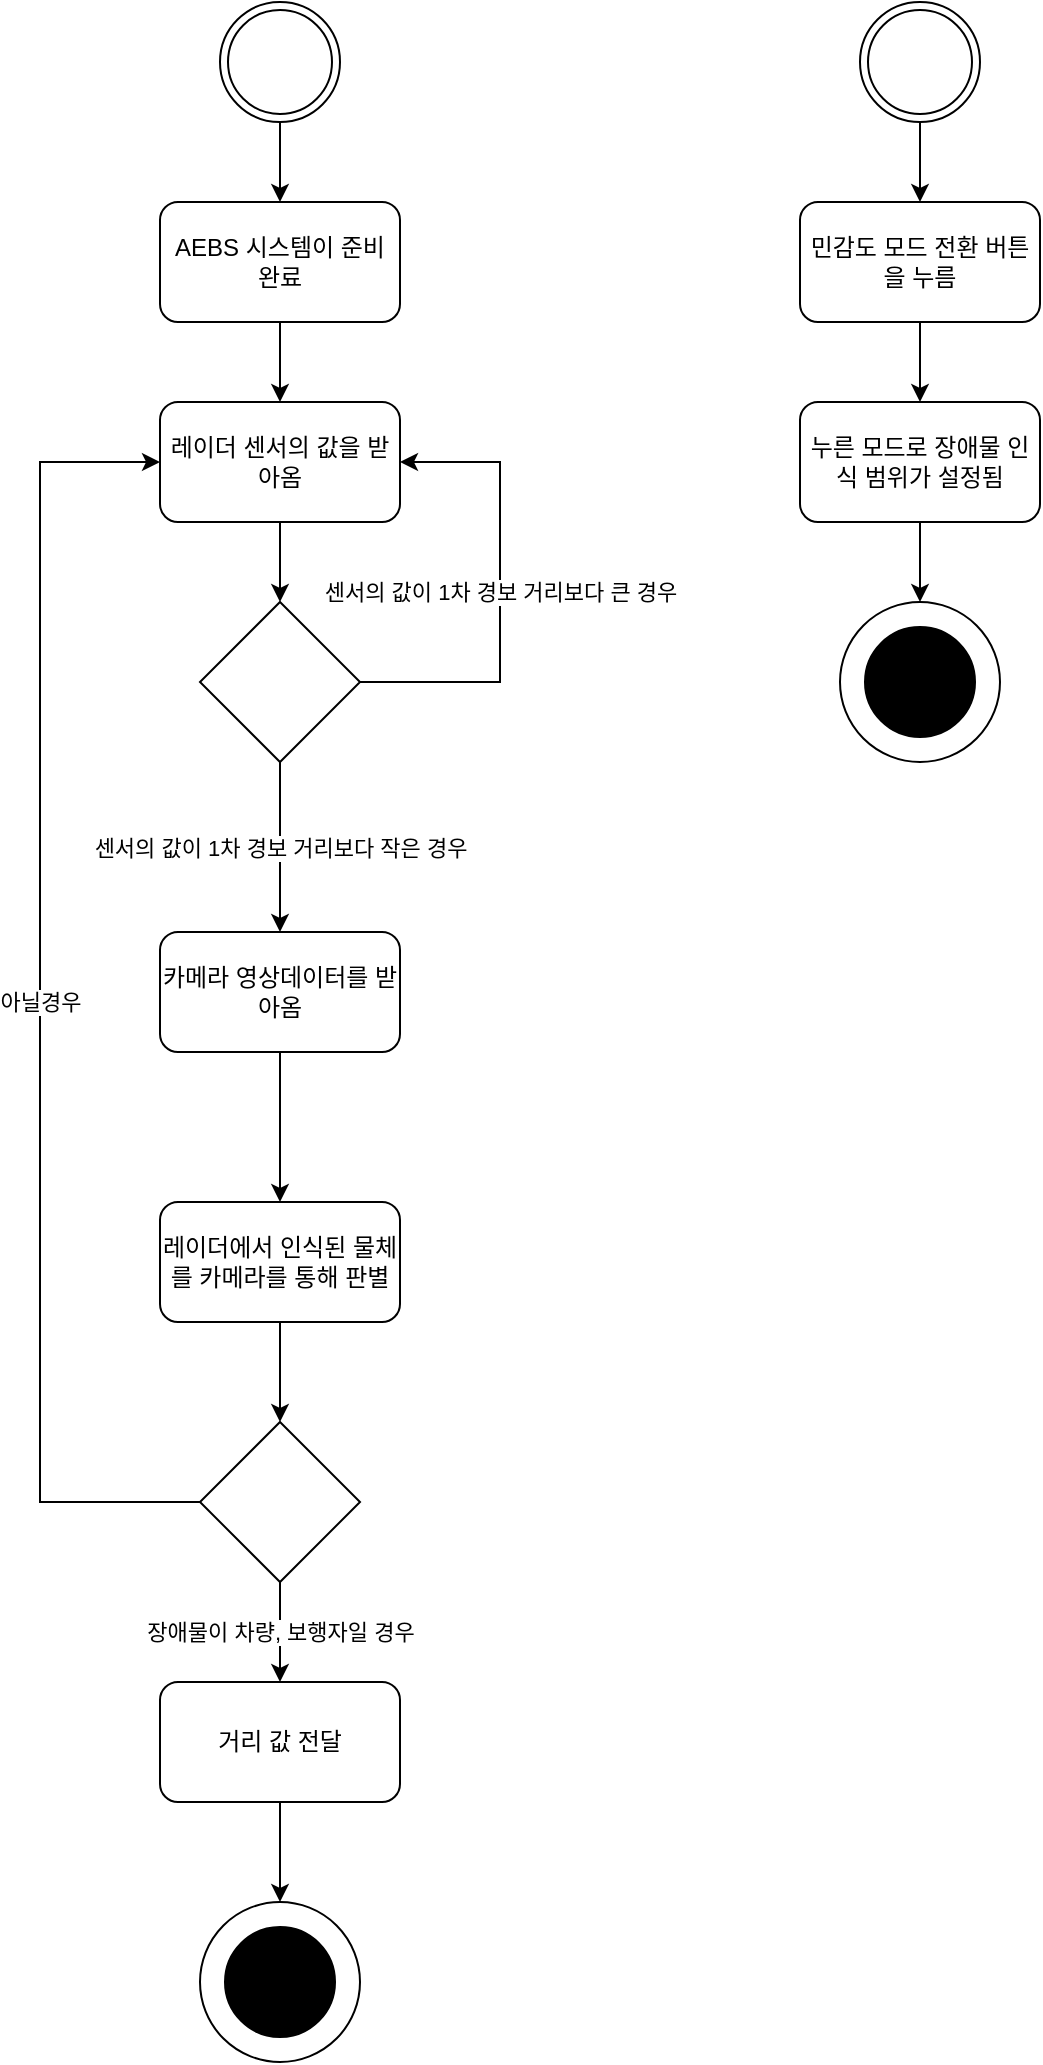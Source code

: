 <mxfile version="15.5.8" type="github">
  <diagram id="C5RBs43oDa-KdzZeNtuy" name="Page-1">
    <mxGraphModel dx="786" dy="512" grid="1" gridSize="10" guides="1" tooltips="1" connect="1" arrows="1" fold="1" page="1" pageScale="1" pageWidth="827" pageHeight="1169" math="0" shadow="0">
      <root>
        <mxCell id="WIyWlLk6GJQsqaUBKTNV-0" />
        <mxCell id="WIyWlLk6GJQsqaUBKTNV-1" parent="WIyWlLk6GJQsqaUBKTNV-0" />
        <mxCell id="M6CRa6C9gS7eQd0ybPrr-2" style="edgeStyle=orthogonalEdgeStyle;rounded=0;orthogonalLoop=1;jettySize=auto;html=1;" parent="WIyWlLk6GJQsqaUBKTNV-1" source="M6CRa6C9gS7eQd0ybPrr-0" target="M6CRa6C9gS7eQd0ybPrr-1" edge="1">
          <mxGeometry relative="1" as="geometry" />
        </mxCell>
        <mxCell id="M6CRa6C9gS7eQd0ybPrr-0" value="" style="ellipse;shape=doubleEllipse;whiteSpace=wrap;html=1;aspect=fixed;" parent="WIyWlLk6GJQsqaUBKTNV-1" vertex="1">
          <mxGeometry x="400" y="60" width="60" height="60" as="geometry" />
        </mxCell>
        <mxCell id="M6CRa6C9gS7eQd0ybPrr-6" style="edgeStyle=orthogonalEdgeStyle;rounded=0;orthogonalLoop=1;jettySize=auto;html=1;" parent="WIyWlLk6GJQsqaUBKTNV-1" source="M6CRa6C9gS7eQd0ybPrr-1" target="M6CRa6C9gS7eQd0ybPrr-3" edge="1">
          <mxGeometry relative="1" as="geometry" />
        </mxCell>
        <mxCell id="M6CRa6C9gS7eQd0ybPrr-1" value="AEBS 시스템이 준비 완료" style="rounded=1;whiteSpace=wrap;html=1;" parent="WIyWlLk6GJQsqaUBKTNV-1" vertex="1">
          <mxGeometry x="370" y="160" width="120" height="60" as="geometry" />
        </mxCell>
        <mxCell id="M6CRa6C9gS7eQd0ybPrr-8" style="edgeStyle=orthogonalEdgeStyle;rounded=0;orthogonalLoop=1;jettySize=auto;html=1;" parent="WIyWlLk6GJQsqaUBKTNV-1" source="M6CRa6C9gS7eQd0ybPrr-3" target="M6CRa6C9gS7eQd0ybPrr-7" edge="1">
          <mxGeometry relative="1" as="geometry" />
        </mxCell>
        <mxCell id="M6CRa6C9gS7eQd0ybPrr-3" value="레이더 센서의 값을 받아옴" style="rounded=1;whiteSpace=wrap;html=1;" parent="WIyWlLk6GJQsqaUBKTNV-1" vertex="1">
          <mxGeometry x="370" y="260" width="120" height="60" as="geometry" />
        </mxCell>
        <mxCell id="M6CRa6C9gS7eQd0ybPrr-10" style="edgeStyle=orthogonalEdgeStyle;rounded=0;orthogonalLoop=1;jettySize=auto;html=1;" parent="WIyWlLk6GJQsqaUBKTNV-1" source="M6CRa6C9gS7eQd0ybPrr-7" edge="1">
          <mxGeometry relative="1" as="geometry">
            <mxPoint x="430" y="490" as="targetPoint" />
          </mxGeometry>
        </mxCell>
        <mxCell id="M6CRa6C9gS7eQd0ybPrr-20" value="센서의 값이 1차 경보 거리보다 작은 경우" style="edgeStyle=orthogonalEdgeStyle;rounded=0;orthogonalLoop=1;jettySize=auto;html=1;" parent="WIyWlLk6GJQsqaUBKTNV-1" source="M6CRa6C9gS7eQd0ybPrr-7" target="M6CRa6C9gS7eQd0ybPrr-21" edge="1">
          <mxGeometry relative="1" as="geometry">
            <mxPoint x="430" y="490" as="targetPoint" />
          </mxGeometry>
        </mxCell>
        <mxCell id="M6CRa6C9gS7eQd0ybPrr-25" value="센서의 값이 1차 경보 거리보다 큰 경우" style="edgeStyle=orthogonalEdgeStyle;rounded=0;orthogonalLoop=1;jettySize=auto;html=1;entryX=1;entryY=0.5;entryDx=0;entryDy=0;" parent="WIyWlLk6GJQsqaUBKTNV-1" source="M6CRa6C9gS7eQd0ybPrr-7" target="M6CRa6C9gS7eQd0ybPrr-3" edge="1">
          <mxGeometry relative="1" as="geometry">
            <Array as="points">
              <mxPoint x="540" y="400" />
              <mxPoint x="540" y="290" />
            </Array>
          </mxGeometry>
        </mxCell>
        <mxCell id="M6CRa6C9gS7eQd0ybPrr-7" value="" style="rhombus;whiteSpace=wrap;html=1;" parent="WIyWlLk6GJQsqaUBKTNV-1" vertex="1">
          <mxGeometry x="390" y="360" width="80" height="80" as="geometry" />
        </mxCell>
        <mxCell id="M6CRa6C9gS7eQd0ybPrr-11" style="edgeStyle=orthogonalEdgeStyle;rounded=0;orthogonalLoop=1;jettySize=auto;html=1;" parent="WIyWlLk6GJQsqaUBKTNV-1" source="M6CRa6C9gS7eQd0ybPrr-12" target="M6CRa6C9gS7eQd0ybPrr-14" edge="1">
          <mxGeometry relative="1" as="geometry" />
        </mxCell>
        <mxCell id="M6CRa6C9gS7eQd0ybPrr-12" value="" style="ellipse;shape=doubleEllipse;whiteSpace=wrap;html=1;aspect=fixed;" parent="WIyWlLk6GJQsqaUBKTNV-1" vertex="1">
          <mxGeometry x="720" y="60" width="60" height="60" as="geometry" />
        </mxCell>
        <mxCell id="M6CRa6C9gS7eQd0ybPrr-13" style="edgeStyle=orthogonalEdgeStyle;rounded=0;orthogonalLoop=1;jettySize=auto;html=1;" parent="WIyWlLk6GJQsqaUBKTNV-1" source="M6CRa6C9gS7eQd0ybPrr-14" target="M6CRa6C9gS7eQd0ybPrr-16" edge="1">
          <mxGeometry relative="1" as="geometry" />
        </mxCell>
        <mxCell id="M6CRa6C9gS7eQd0ybPrr-14" value="민감도 모드 전환 버튼을 누름" style="rounded=1;whiteSpace=wrap;html=1;" parent="WIyWlLk6GJQsqaUBKTNV-1" vertex="1">
          <mxGeometry x="690" y="160" width="120" height="60" as="geometry" />
        </mxCell>
        <mxCell id="M6CRa6C9gS7eQd0ybPrr-38" style="edgeStyle=orthogonalEdgeStyle;rounded=0;orthogonalLoop=1;jettySize=auto;html=1;entryX=0.5;entryY=0;entryDx=0;entryDy=0;" parent="WIyWlLk6GJQsqaUBKTNV-1" source="M6CRa6C9gS7eQd0ybPrr-16" target="M6CRa6C9gS7eQd0ybPrr-37" edge="1">
          <mxGeometry relative="1" as="geometry" />
        </mxCell>
        <mxCell id="M6CRa6C9gS7eQd0ybPrr-16" value="누른 모드로 장애물 인식 범위가 설정됨" style="rounded=1;whiteSpace=wrap;html=1;" parent="WIyWlLk6GJQsqaUBKTNV-1" vertex="1">
          <mxGeometry x="690" y="260" width="120" height="60" as="geometry" />
        </mxCell>
        <mxCell id="M6CRa6C9gS7eQd0ybPrr-24" style="edgeStyle=orthogonalEdgeStyle;rounded=0;orthogonalLoop=1;jettySize=auto;html=1;startArrow=none;" parent="WIyWlLk6GJQsqaUBKTNV-1" source="M6CRa6C9gS7eQd0ybPrr-28" target="M6CRa6C9gS7eQd0ybPrr-23" edge="1">
          <mxGeometry relative="1" as="geometry" />
        </mxCell>
        <mxCell id="M6CRa6C9gS7eQd0ybPrr-30" style="edgeStyle=orthogonalEdgeStyle;rounded=0;orthogonalLoop=1;jettySize=auto;html=1;" parent="WIyWlLk6GJQsqaUBKTNV-1" source="M6CRa6C9gS7eQd0ybPrr-21" target="M6CRa6C9gS7eQd0ybPrr-28" edge="1">
          <mxGeometry relative="1" as="geometry" />
        </mxCell>
        <mxCell id="M6CRa6C9gS7eQd0ybPrr-21" value="카메라 영상데이터를 받아옴" style="rounded=1;whiteSpace=wrap;html=1;" parent="WIyWlLk6GJQsqaUBKTNV-1" vertex="1">
          <mxGeometry x="370" y="525" width="120" height="60" as="geometry" />
        </mxCell>
        <mxCell id="M6CRa6C9gS7eQd0ybPrr-27" value="장애물이 차량, 보행자일 경우" style="edgeStyle=orthogonalEdgeStyle;rounded=0;orthogonalLoop=1;jettySize=auto;html=1;entryX=0.5;entryY=0;entryDx=0;entryDy=0;" parent="WIyWlLk6GJQsqaUBKTNV-1" source="M6CRa6C9gS7eQd0ybPrr-23" target="M6CRa6C9gS7eQd0ybPrr-26" edge="1">
          <mxGeometry relative="1" as="geometry" />
        </mxCell>
        <mxCell id="M6CRa6C9gS7eQd0ybPrr-31" value="아닐경우" style="edgeStyle=orthogonalEdgeStyle;rounded=0;orthogonalLoop=1;jettySize=auto;html=1;" parent="WIyWlLk6GJQsqaUBKTNV-1" source="M6CRa6C9gS7eQd0ybPrr-23" target="M6CRa6C9gS7eQd0ybPrr-3" edge="1">
          <mxGeometry relative="1" as="geometry">
            <mxPoint x="590" y="810" as="targetPoint" />
            <Array as="points">
              <mxPoint x="310" y="810" />
              <mxPoint x="310" y="290" />
            </Array>
          </mxGeometry>
        </mxCell>
        <mxCell id="M6CRa6C9gS7eQd0ybPrr-23" value="" style="rhombus;whiteSpace=wrap;html=1;" parent="WIyWlLk6GJQsqaUBKTNV-1" vertex="1">
          <mxGeometry x="390" y="770" width="80" height="80" as="geometry" />
        </mxCell>
        <mxCell id="M6CRa6C9gS7eQd0ybPrr-36" style="edgeStyle=orthogonalEdgeStyle;rounded=0;orthogonalLoop=1;jettySize=auto;html=1;" parent="WIyWlLk6GJQsqaUBKTNV-1" source="M6CRa6C9gS7eQd0ybPrr-26" target="M6CRa6C9gS7eQd0ybPrr-39" edge="1">
          <mxGeometry relative="1" as="geometry">
            <mxPoint x="430" y="1000" as="targetPoint" />
          </mxGeometry>
        </mxCell>
        <mxCell id="M6CRa6C9gS7eQd0ybPrr-26" value="거리 값 전달" style="rounded=1;whiteSpace=wrap;html=1;" parent="WIyWlLk6GJQsqaUBKTNV-1" vertex="1">
          <mxGeometry x="370" y="900" width="120" height="60" as="geometry" />
        </mxCell>
        <mxCell id="M6CRa6C9gS7eQd0ybPrr-28" value="레이더에서 인식된 물체를 카메라를 통해 판별" style="rounded=1;whiteSpace=wrap;html=1;" parent="WIyWlLk6GJQsqaUBKTNV-1" vertex="1">
          <mxGeometry x="370" y="660" width="120" height="60" as="geometry" />
        </mxCell>
        <mxCell id="M6CRa6C9gS7eQd0ybPrr-37" value="" style="ellipse;whiteSpace=wrap;html=1;aspect=fixed;fillColor=#FFFFFF;" parent="WIyWlLk6GJQsqaUBKTNV-1" vertex="1">
          <mxGeometry x="710" y="360" width="80" height="80" as="geometry" />
        </mxCell>
        <mxCell id="M6CRa6C9gS7eQd0ybPrr-32" value="" style="ellipse;whiteSpace=wrap;html=1;aspect=fixed;fillColor=#000000;" parent="WIyWlLk6GJQsqaUBKTNV-1" vertex="1">
          <mxGeometry x="722.5" y="372.5" width="55" height="55" as="geometry" />
        </mxCell>
        <mxCell id="M6CRa6C9gS7eQd0ybPrr-39" value="" style="ellipse;whiteSpace=wrap;html=1;aspect=fixed;fillColor=#FFFFFF;" parent="WIyWlLk6GJQsqaUBKTNV-1" vertex="1">
          <mxGeometry x="390" y="1010" width="80" height="80" as="geometry" />
        </mxCell>
        <mxCell id="M6CRa6C9gS7eQd0ybPrr-40" value="" style="ellipse;whiteSpace=wrap;html=1;aspect=fixed;fillColor=#000000;" parent="WIyWlLk6GJQsqaUBKTNV-1" vertex="1">
          <mxGeometry x="402.5" y="1022.5" width="55" height="55" as="geometry" />
        </mxCell>
      </root>
    </mxGraphModel>
  </diagram>
</mxfile>
